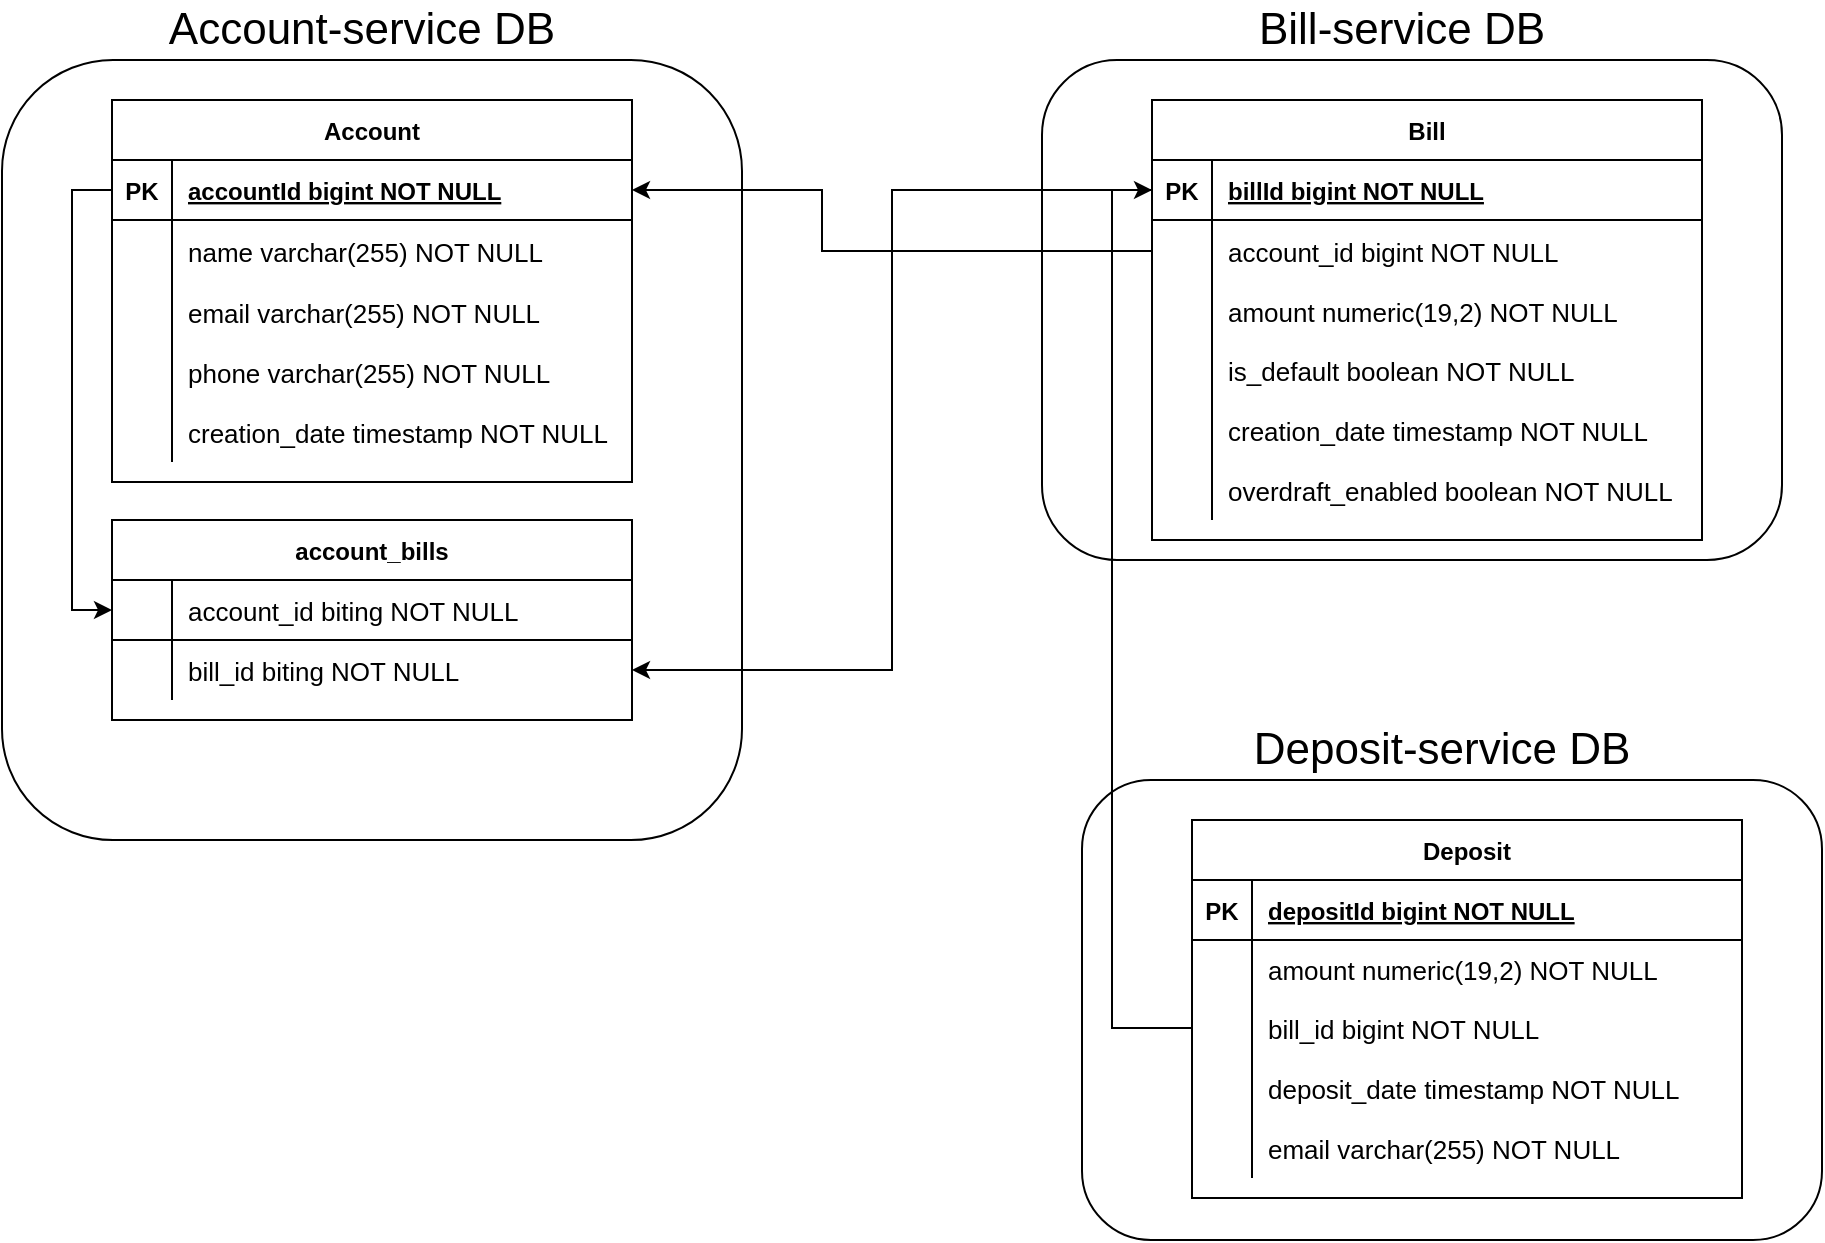<mxfile version="13.7.3" type="device"><diagram id="R2lEEEUBdFMjLlhIrx00" name="Page-1"><mxGraphModel dx="946" dy="662" grid="1" gridSize="10" guides="1" tooltips="1" connect="1" arrows="1" fold="1" page="1" pageScale="1" pageWidth="850" pageHeight="1100" math="0" shadow="0" extFonts="Permanent Marker^https://fonts.googleapis.com/css?family=Permanent+Marker"><root><mxCell id="0"/><mxCell id="1" parent="0"/><mxCell id="VL071i1AqDFCpZDAVw9u-1" value="" style="rounded=1;whiteSpace=wrap;html=1;" vertex="1" parent="1"><mxGeometry x="30" y="60" width="370" height="390" as="geometry"/></mxCell><object label="Account" email="email&#xa;test" id="C-vyLk0tnHw3VtMMgP7b-23"><mxCell style="shape=table;startSize=30;container=1;collapsible=1;childLayout=tableLayout;fixedRows=1;rowLines=0;fontStyle=1;align=center;resizeLast=1;" parent="1" vertex="1"><mxGeometry x="85" y="80" width="260" height="191" as="geometry"><mxRectangle x="85" y="80" width="80" height="30" as="alternateBounds"/></mxGeometry></mxCell></object><mxCell id="C-vyLk0tnHw3VtMMgP7b-24" value="" style="shape=partialRectangle;collapsible=0;dropTarget=0;pointerEvents=0;fillColor=none;points=[[0,0.5],[1,0.5]];portConstraint=eastwest;top=0;left=0;right=0;bottom=1;" parent="C-vyLk0tnHw3VtMMgP7b-23" vertex="1"><mxGeometry y="30" width="260" height="30" as="geometry"/></mxCell><mxCell id="C-vyLk0tnHw3VtMMgP7b-25" value="PK" style="shape=partialRectangle;overflow=hidden;connectable=0;fillColor=none;top=0;left=0;bottom=0;right=0;fontStyle=1;" parent="C-vyLk0tnHw3VtMMgP7b-24" vertex="1"><mxGeometry width="30" height="30" as="geometry"/></mxCell><mxCell id="C-vyLk0tnHw3VtMMgP7b-26" value="accountId bigint NOT NULL " style="shape=partialRectangle;overflow=hidden;connectable=0;fillColor=none;top=0;left=0;bottom=0;right=0;align=left;spacingLeft=6;fontStyle=5;" parent="C-vyLk0tnHw3VtMMgP7b-24" vertex="1"><mxGeometry x="30" width="230" height="30" as="geometry"/></mxCell><mxCell id="C-vyLk0tnHw3VtMMgP7b-27" value="" style="shape=partialRectangle;collapsible=0;dropTarget=0;pointerEvents=0;fillColor=none;points=[[0,0.5],[1,0.5]];portConstraint=eastwest;top=0;left=0;right=0;bottom=0;" parent="C-vyLk0tnHw3VtMMgP7b-23" vertex="1"><mxGeometry y="60" width="260" height="31" as="geometry"/></mxCell><mxCell id="C-vyLk0tnHw3VtMMgP7b-28" value="" style="shape=partialRectangle;overflow=hidden;connectable=0;fillColor=none;top=0;left=0;bottom=0;right=0;" parent="C-vyLk0tnHw3VtMMgP7b-27" vertex="1"><mxGeometry width="30" height="31" as="geometry"/></mxCell><mxCell id="C-vyLk0tnHw3VtMMgP7b-29" value="name varchar(255) NOT NULL" style="shape=partialRectangle;overflow=hidden;connectable=0;fillColor=none;top=0;left=0;bottom=0;right=0;align=left;spacingLeft=6;fontSize=13;" parent="C-vyLk0tnHw3VtMMgP7b-27" vertex="1"><mxGeometry x="30" width="230" height="31" as="geometry"/></mxCell><mxCell id="VL071i1AqDFCpZDAVw9u-31" style="shape=partialRectangle;collapsible=0;dropTarget=0;pointerEvents=0;fillColor=none;points=[[0,0.5],[1,0.5]];portConstraint=eastwest;top=0;left=0;right=0;bottom=0;" vertex="1" parent="C-vyLk0tnHw3VtMMgP7b-23"><mxGeometry y="91" width="260" height="30" as="geometry"/></mxCell><mxCell id="VL071i1AqDFCpZDAVw9u-32" style="shape=partialRectangle;overflow=hidden;connectable=0;fillColor=none;top=0;left=0;bottom=0;right=0;" vertex="1" parent="VL071i1AqDFCpZDAVw9u-31"><mxGeometry width="30" height="30" as="geometry"/></mxCell><mxCell id="VL071i1AqDFCpZDAVw9u-33" value="email varchar(255) NOT NULL" style="shape=partialRectangle;overflow=hidden;connectable=0;fillColor=none;top=0;left=0;bottom=0;right=0;align=left;spacingLeft=6;fontSize=13;" vertex="1" parent="VL071i1AqDFCpZDAVw9u-31"><mxGeometry x="30" width="230" height="30" as="geometry"/></mxCell><mxCell id="VL071i1AqDFCpZDAVw9u-34" style="shape=partialRectangle;collapsible=0;dropTarget=0;pointerEvents=0;fillColor=none;points=[[0,0.5],[1,0.5]];portConstraint=eastwest;top=0;left=0;right=0;bottom=0;" vertex="1" parent="C-vyLk0tnHw3VtMMgP7b-23"><mxGeometry y="121" width="260" height="30" as="geometry"/></mxCell><mxCell id="VL071i1AqDFCpZDAVw9u-35" style="shape=partialRectangle;overflow=hidden;connectable=0;fillColor=none;top=0;left=0;bottom=0;right=0;" vertex="1" parent="VL071i1AqDFCpZDAVw9u-34"><mxGeometry width="30" height="30" as="geometry"/></mxCell><mxCell id="VL071i1AqDFCpZDAVw9u-36" value="phone varchar(255) NOT NULL" style="shape=partialRectangle;overflow=hidden;connectable=0;fillColor=none;top=0;left=0;bottom=0;right=0;align=left;spacingLeft=6;fontSize=13;" vertex="1" parent="VL071i1AqDFCpZDAVw9u-34"><mxGeometry x="30" width="230" height="30" as="geometry"/></mxCell><mxCell id="VL071i1AqDFCpZDAVw9u-37" style="shape=partialRectangle;collapsible=0;dropTarget=0;pointerEvents=0;fillColor=none;points=[[0,0.5],[1,0.5]];portConstraint=eastwest;top=0;left=0;right=0;bottom=0;" vertex="1" parent="C-vyLk0tnHw3VtMMgP7b-23"><mxGeometry y="151" width="260" height="30" as="geometry"/></mxCell><mxCell id="VL071i1AqDFCpZDAVw9u-38" style="shape=partialRectangle;overflow=hidden;connectable=0;fillColor=none;top=0;left=0;bottom=0;right=0;" vertex="1" parent="VL071i1AqDFCpZDAVw9u-37"><mxGeometry width="30" height="30" as="geometry"/></mxCell><mxCell id="VL071i1AqDFCpZDAVw9u-39" value="creation_date timestamp NOT NULL" style="shape=partialRectangle;overflow=hidden;connectable=0;fillColor=none;top=0;left=0;bottom=0;right=0;align=left;spacingLeft=6;fontSize=13;" vertex="1" parent="VL071i1AqDFCpZDAVw9u-37"><mxGeometry x="30" width="230" height="30" as="geometry"/></mxCell><mxCell id="VL071i1AqDFCpZDAVw9u-17" value="&lt;font style=&quot;font-size: 22px&quot;&gt;Account-service DB&lt;/font&gt;" style="text;html=1;strokeColor=none;fillColor=none;align=center;verticalAlign=middle;whiteSpace=wrap;rounded=0;" vertex="1" parent="1"><mxGeometry x="85" y="30" width="250" height="30" as="geometry"/></mxCell><mxCell id="VL071i1AqDFCpZDAVw9u-3" value="account_bills" style="shape=table;startSize=30;container=1;collapsible=1;childLayout=tableLayout;fixedRows=1;rowLines=0;fontStyle=1;align=center;resizeLast=1;" vertex="1" parent="1"><mxGeometry x="85" y="290" width="260" height="100" as="geometry"/></mxCell><mxCell id="VL071i1AqDFCpZDAVw9u-4" value="" style="shape=partialRectangle;collapsible=0;dropTarget=0;pointerEvents=0;fillColor=none;points=[[0,0.5],[1,0.5]];portConstraint=eastwest;top=0;left=0;right=0;bottom=1;" vertex="1" parent="VL071i1AqDFCpZDAVw9u-3"><mxGeometry y="30" width="260" height="30" as="geometry"/></mxCell><mxCell id="VL071i1AqDFCpZDAVw9u-5" value="" style="shape=partialRectangle;overflow=hidden;connectable=0;fillColor=none;top=0;left=0;bottom=0;right=0;fontStyle=1;" vertex="1" parent="VL071i1AqDFCpZDAVw9u-4"><mxGeometry width="30" height="30" as="geometry"/></mxCell><mxCell id="VL071i1AqDFCpZDAVw9u-6" value="account_id biting NOT NULL" style="shape=partialRectangle;overflow=hidden;connectable=0;fillColor=none;top=0;left=0;bottom=0;right=0;align=left;spacingLeft=6;fontStyle=0;fontSize=13;" vertex="1" parent="VL071i1AqDFCpZDAVw9u-4"><mxGeometry x="30" width="230" height="30" as="geometry"/></mxCell><mxCell id="VL071i1AqDFCpZDAVw9u-7" value="" style="shape=partialRectangle;collapsible=0;dropTarget=0;pointerEvents=0;fillColor=none;points=[[0,0.5],[1,0.5]];portConstraint=eastwest;top=0;left=0;right=0;bottom=0;" vertex="1" parent="VL071i1AqDFCpZDAVw9u-3"><mxGeometry y="60" width="260" height="30" as="geometry"/></mxCell><mxCell id="VL071i1AqDFCpZDAVw9u-8" value="" style="shape=partialRectangle;overflow=hidden;connectable=0;fillColor=none;top=0;left=0;bottom=0;right=0;" vertex="1" parent="VL071i1AqDFCpZDAVw9u-7"><mxGeometry width="30" height="30" as="geometry"/></mxCell><mxCell id="VL071i1AqDFCpZDAVw9u-9" value="bill_id biting NOT NULL" style="shape=partialRectangle;overflow=hidden;connectable=0;fillColor=none;top=0;left=0;bottom=0;right=0;align=left;spacingLeft=6;fontSize=13;" vertex="1" parent="VL071i1AqDFCpZDAVw9u-7"><mxGeometry x="30" width="230" height="30" as="geometry"/></mxCell><mxCell id="VL071i1AqDFCpZDAVw9u-43" style="edgeStyle=orthogonalEdgeStyle;rounded=0;orthogonalLoop=1;jettySize=auto;html=1;exitX=0;exitY=0.5;exitDx=0;exitDy=0;entryX=0;entryY=0.5;entryDx=0;entryDy=0;fontSize=13;" edge="1" parent="1" source="C-vyLk0tnHw3VtMMgP7b-24" target="VL071i1AqDFCpZDAVw9u-4"><mxGeometry relative="1" as="geometry"/></mxCell><mxCell id="VL071i1AqDFCpZDAVw9u-44" value="" style="rounded=1;whiteSpace=wrap;html=1;" vertex="1" parent="1"><mxGeometry x="550" y="60" width="370" height="250" as="geometry"/></mxCell><mxCell id="VL071i1AqDFCpZDAVw9u-61" value="&lt;font style=&quot;font-size: 22px&quot;&gt;Bill-service DB&lt;/font&gt;" style="text;html=1;strokeColor=none;fillColor=none;align=center;verticalAlign=middle;whiteSpace=wrap;rounded=0;" vertex="1" parent="1"><mxGeometry x="605" y="30" width="250" height="30" as="geometry"/></mxCell><object label="Bill" email="email&#xa;test" id="VL071i1AqDFCpZDAVw9u-45"><mxCell style="shape=table;startSize=30;container=1;collapsible=1;childLayout=tableLayout;fixedRows=1;rowLines=0;fontStyle=1;align=center;resizeLast=1;" vertex="1" parent="1"><mxGeometry x="605" y="80" width="275" height="220" as="geometry"><mxRectangle x="85" y="80" width="80" height="30" as="alternateBounds"/></mxGeometry></mxCell></object><mxCell id="VL071i1AqDFCpZDAVw9u-46" value="" style="shape=partialRectangle;collapsible=0;dropTarget=0;pointerEvents=0;fillColor=none;points=[[0,0.5],[1,0.5]];portConstraint=eastwest;top=0;left=0;right=0;bottom=1;" vertex="1" parent="VL071i1AqDFCpZDAVw9u-45"><mxGeometry y="30" width="275" height="30" as="geometry"/></mxCell><mxCell id="VL071i1AqDFCpZDAVw9u-47" value="PK" style="shape=partialRectangle;overflow=hidden;connectable=0;fillColor=none;top=0;left=0;bottom=0;right=0;fontStyle=1;" vertex="1" parent="VL071i1AqDFCpZDAVw9u-46"><mxGeometry width="30" height="30" as="geometry"/></mxCell><mxCell id="VL071i1AqDFCpZDAVw9u-48" value="billId bigint NOT NULL " style="shape=partialRectangle;overflow=hidden;connectable=0;fillColor=none;top=0;left=0;bottom=0;right=0;align=left;spacingLeft=6;fontStyle=5;" vertex="1" parent="VL071i1AqDFCpZDAVw9u-46"><mxGeometry x="30" width="245" height="30" as="geometry"/></mxCell><mxCell id="VL071i1AqDFCpZDAVw9u-49" value="" style="shape=partialRectangle;collapsible=0;dropTarget=0;pointerEvents=0;fillColor=none;points=[[0,0.5],[1,0.5]];portConstraint=eastwest;top=0;left=0;right=0;bottom=0;" vertex="1" parent="VL071i1AqDFCpZDAVw9u-45"><mxGeometry y="60" width="275" height="31" as="geometry"/></mxCell><mxCell id="VL071i1AqDFCpZDAVw9u-50" value="" style="shape=partialRectangle;overflow=hidden;connectable=0;fillColor=none;top=0;left=0;bottom=0;right=0;" vertex="1" parent="VL071i1AqDFCpZDAVw9u-49"><mxGeometry width="30" height="31" as="geometry"/></mxCell><mxCell id="VL071i1AqDFCpZDAVw9u-51" value="account_id bigint NOT NULL" style="shape=partialRectangle;overflow=hidden;connectable=0;fillColor=none;top=0;left=0;bottom=0;right=0;align=left;spacingLeft=6;fontSize=13;" vertex="1" parent="VL071i1AqDFCpZDAVw9u-49"><mxGeometry x="30" width="245" height="31" as="geometry"/></mxCell><mxCell id="VL071i1AqDFCpZDAVw9u-52" style="shape=partialRectangle;collapsible=0;dropTarget=0;pointerEvents=0;fillColor=none;points=[[0,0.5],[1,0.5]];portConstraint=eastwest;top=0;left=0;right=0;bottom=0;" vertex="1" parent="VL071i1AqDFCpZDAVw9u-45"><mxGeometry y="91" width="275" height="29" as="geometry"/></mxCell><mxCell id="VL071i1AqDFCpZDAVw9u-53" style="shape=partialRectangle;overflow=hidden;connectable=0;fillColor=none;top=0;left=0;bottom=0;right=0;" vertex="1" parent="VL071i1AqDFCpZDAVw9u-52"><mxGeometry width="30" height="29" as="geometry"/></mxCell><mxCell id="VL071i1AqDFCpZDAVw9u-54" value="amount numeric(19,2) NOT NULL" style="shape=partialRectangle;overflow=hidden;connectable=0;fillColor=none;top=0;left=0;bottom=0;right=0;align=left;spacingLeft=6;fontSize=13;" vertex="1" parent="VL071i1AqDFCpZDAVw9u-52"><mxGeometry x="30" width="245" height="29" as="geometry"/></mxCell><mxCell id="VL071i1AqDFCpZDAVw9u-55" style="shape=partialRectangle;collapsible=0;dropTarget=0;pointerEvents=0;fillColor=none;points=[[0,0.5],[1,0.5]];portConstraint=eastwest;top=0;left=0;right=0;bottom=0;" vertex="1" parent="VL071i1AqDFCpZDAVw9u-45"><mxGeometry y="120" width="275" height="30" as="geometry"/></mxCell><mxCell id="VL071i1AqDFCpZDAVw9u-56" style="shape=partialRectangle;overflow=hidden;connectable=0;fillColor=none;top=0;left=0;bottom=0;right=0;" vertex="1" parent="VL071i1AqDFCpZDAVw9u-55"><mxGeometry width="30" height="30" as="geometry"/></mxCell><mxCell id="VL071i1AqDFCpZDAVw9u-57" value="is_default boolean NOT NULL" style="shape=partialRectangle;overflow=hidden;connectable=0;fillColor=none;top=0;left=0;bottom=0;right=0;align=left;spacingLeft=6;fontSize=13;" vertex="1" parent="VL071i1AqDFCpZDAVw9u-55"><mxGeometry x="30" width="245" height="30" as="geometry"/></mxCell><mxCell id="VL071i1AqDFCpZDAVw9u-58" style="shape=partialRectangle;collapsible=0;dropTarget=0;pointerEvents=0;fillColor=none;points=[[0,0.5],[1,0.5]];portConstraint=eastwest;top=0;left=0;right=0;bottom=0;" vertex="1" parent="VL071i1AqDFCpZDAVw9u-45"><mxGeometry y="150" width="275" height="30" as="geometry"/></mxCell><mxCell id="VL071i1AqDFCpZDAVw9u-59" style="shape=partialRectangle;overflow=hidden;connectable=0;fillColor=none;top=0;left=0;bottom=0;right=0;" vertex="1" parent="VL071i1AqDFCpZDAVw9u-58"><mxGeometry width="30" height="30" as="geometry"/></mxCell><mxCell id="VL071i1AqDFCpZDAVw9u-60" value="creation_date timestamp NOT NULL" style="shape=partialRectangle;overflow=hidden;connectable=0;fillColor=none;top=0;left=0;bottom=0;right=0;align=left;spacingLeft=6;fontSize=13;" vertex="1" parent="VL071i1AqDFCpZDAVw9u-58"><mxGeometry x="30" width="245" height="30" as="geometry"/></mxCell><mxCell id="VL071i1AqDFCpZDAVw9u-70" style="shape=partialRectangle;collapsible=0;dropTarget=0;pointerEvents=0;fillColor=none;points=[[0,0.5],[1,0.5]];portConstraint=eastwest;top=0;left=0;right=0;bottom=0;" vertex="1" parent="VL071i1AqDFCpZDAVw9u-45"><mxGeometry y="180" width="275" height="30" as="geometry"/></mxCell><mxCell id="VL071i1AqDFCpZDAVw9u-71" style="shape=partialRectangle;overflow=hidden;connectable=0;fillColor=none;top=0;left=0;bottom=0;right=0;" vertex="1" parent="VL071i1AqDFCpZDAVw9u-70"><mxGeometry width="30" height="30" as="geometry"/></mxCell><mxCell id="VL071i1AqDFCpZDAVw9u-72" value="overdraft_enabled boolean NOT NULL" style="shape=partialRectangle;overflow=hidden;connectable=0;fillColor=none;top=0;left=0;bottom=0;right=0;align=left;spacingLeft=6;fontSize=13;" vertex="1" parent="VL071i1AqDFCpZDAVw9u-70"><mxGeometry x="30" width="245" height="30" as="geometry"/></mxCell><mxCell id="VL071i1AqDFCpZDAVw9u-73" style="edgeStyle=orthogonalEdgeStyle;rounded=0;orthogonalLoop=1;jettySize=auto;html=1;exitX=0;exitY=0.5;exitDx=0;exitDy=0;entryX=1;entryY=0.5;entryDx=0;entryDy=0;fontSize=13;" edge="1" parent="1" source="VL071i1AqDFCpZDAVw9u-49" target="C-vyLk0tnHw3VtMMgP7b-24"><mxGeometry relative="1" as="geometry"><Array as="points"><mxPoint x="440" y="156"/><mxPoint x="440" y="125"/></Array></mxGeometry></mxCell><mxCell id="VL071i1AqDFCpZDAVw9u-79" style="edgeStyle=orthogonalEdgeStyle;rounded=0;orthogonalLoop=1;jettySize=auto;html=1;exitX=0;exitY=0.5;exitDx=0;exitDy=0;entryX=1;entryY=0.5;entryDx=0;entryDy=0;fontSize=13;" edge="1" parent="1" source="VL071i1AqDFCpZDAVw9u-46" target="VL071i1AqDFCpZDAVw9u-7"><mxGeometry relative="1" as="geometry"/></mxCell><mxCell id="VL071i1AqDFCpZDAVw9u-80" value="" style="rounded=1;whiteSpace=wrap;html=1;" vertex="1" parent="1"><mxGeometry x="570" y="420" width="370" height="230" as="geometry"/></mxCell><mxCell id="VL071i1AqDFCpZDAVw9u-81" value="&lt;font style=&quot;font-size: 22px&quot;&gt;Deposit-service DB&lt;/font&gt;" style="text;html=1;strokeColor=none;fillColor=none;align=center;verticalAlign=middle;whiteSpace=wrap;rounded=0;" vertex="1" parent="1"><mxGeometry x="625" y="390" width="250" height="30" as="geometry"/></mxCell><object label="Deposit" email="email&#xa;test" id="VL071i1AqDFCpZDAVw9u-82"><mxCell style="shape=table;startSize=30;container=1;collapsible=1;childLayout=tableLayout;fixedRows=1;rowLines=0;fontStyle=1;align=center;resizeLast=1;" vertex="1" parent="1"><mxGeometry x="625" y="440" width="275" height="189" as="geometry"><mxRectangle x="85" y="80" width="80" height="30" as="alternateBounds"/></mxGeometry></mxCell></object><mxCell id="VL071i1AqDFCpZDAVw9u-83" value="" style="shape=partialRectangle;collapsible=0;dropTarget=0;pointerEvents=0;fillColor=none;points=[[0,0.5],[1,0.5]];portConstraint=eastwest;top=0;left=0;right=0;bottom=1;" vertex="1" parent="VL071i1AqDFCpZDAVw9u-82"><mxGeometry y="30" width="275" height="30" as="geometry"/></mxCell><mxCell id="VL071i1AqDFCpZDAVw9u-84" value="PK" style="shape=partialRectangle;overflow=hidden;connectable=0;fillColor=none;top=0;left=0;bottom=0;right=0;fontStyle=1;" vertex="1" parent="VL071i1AqDFCpZDAVw9u-83"><mxGeometry width="30" height="30" as="geometry"/></mxCell><mxCell id="VL071i1AqDFCpZDAVw9u-85" value="depositId bigint NOT NULL " style="shape=partialRectangle;overflow=hidden;connectable=0;fillColor=none;top=0;left=0;bottom=0;right=0;align=left;spacingLeft=6;fontStyle=5;" vertex="1" parent="VL071i1AqDFCpZDAVw9u-83"><mxGeometry x="30" width="245" height="30" as="geometry"/></mxCell><mxCell id="VL071i1AqDFCpZDAVw9u-89" style="shape=partialRectangle;collapsible=0;dropTarget=0;pointerEvents=0;fillColor=none;points=[[0,0.5],[1,0.5]];portConstraint=eastwest;top=0;left=0;right=0;bottom=0;" vertex="1" parent="VL071i1AqDFCpZDAVw9u-82"><mxGeometry y="60" width="275" height="29" as="geometry"/></mxCell><mxCell id="VL071i1AqDFCpZDAVw9u-90" style="shape=partialRectangle;overflow=hidden;connectable=0;fillColor=none;top=0;left=0;bottom=0;right=0;" vertex="1" parent="VL071i1AqDFCpZDAVw9u-89"><mxGeometry width="30" height="29" as="geometry"/></mxCell><mxCell id="VL071i1AqDFCpZDAVw9u-91" value="amount numeric(19,2) NOT NULL" style="shape=partialRectangle;overflow=hidden;connectable=0;fillColor=none;top=0;left=0;bottom=0;right=0;align=left;spacingLeft=6;fontSize=13;" vertex="1" parent="VL071i1AqDFCpZDAVw9u-89"><mxGeometry x="30" width="245" height="29" as="geometry"/></mxCell><mxCell id="VL071i1AqDFCpZDAVw9u-92" style="shape=partialRectangle;collapsible=0;dropTarget=0;pointerEvents=0;fillColor=none;points=[[0,0.5],[1,0.5]];portConstraint=eastwest;top=0;left=0;right=0;bottom=0;" vertex="1" parent="VL071i1AqDFCpZDAVw9u-82"><mxGeometry y="89" width="275" height="30" as="geometry"/></mxCell><mxCell id="VL071i1AqDFCpZDAVw9u-93" style="shape=partialRectangle;overflow=hidden;connectable=0;fillColor=none;top=0;left=0;bottom=0;right=0;" vertex="1" parent="VL071i1AqDFCpZDAVw9u-92"><mxGeometry width="30" height="30" as="geometry"/></mxCell><mxCell id="VL071i1AqDFCpZDAVw9u-94" value="bill_id bigint NOT NULL" style="shape=partialRectangle;overflow=hidden;connectable=0;fillColor=none;top=0;left=0;bottom=0;right=0;align=left;spacingLeft=6;fontSize=13;" vertex="1" parent="VL071i1AqDFCpZDAVw9u-92"><mxGeometry x="30" width="245" height="30" as="geometry"/></mxCell><mxCell id="VL071i1AqDFCpZDAVw9u-95" style="shape=partialRectangle;collapsible=0;dropTarget=0;pointerEvents=0;fillColor=none;points=[[0,0.5],[1,0.5]];portConstraint=eastwest;top=0;left=0;right=0;bottom=0;" vertex="1" parent="VL071i1AqDFCpZDAVw9u-82"><mxGeometry y="119" width="275" height="30" as="geometry"/></mxCell><mxCell id="VL071i1AqDFCpZDAVw9u-96" style="shape=partialRectangle;overflow=hidden;connectable=0;fillColor=none;top=0;left=0;bottom=0;right=0;" vertex="1" parent="VL071i1AqDFCpZDAVw9u-95"><mxGeometry width="30" height="30" as="geometry"/></mxCell><mxCell id="VL071i1AqDFCpZDAVw9u-97" value="deposit_date timestamp NOT NULL" style="shape=partialRectangle;overflow=hidden;connectable=0;fillColor=none;top=0;left=0;bottom=0;right=0;align=left;spacingLeft=6;fontSize=13;" vertex="1" parent="VL071i1AqDFCpZDAVw9u-95"><mxGeometry x="30" width="245" height="30" as="geometry"/></mxCell><mxCell id="VL071i1AqDFCpZDAVw9u-98" style="shape=partialRectangle;collapsible=0;dropTarget=0;pointerEvents=0;fillColor=none;points=[[0,0.5],[1,0.5]];portConstraint=eastwest;top=0;left=0;right=0;bottom=0;" vertex="1" parent="VL071i1AqDFCpZDAVw9u-82"><mxGeometry y="149" width="275" height="30" as="geometry"/></mxCell><mxCell id="VL071i1AqDFCpZDAVw9u-99" style="shape=partialRectangle;overflow=hidden;connectable=0;fillColor=none;top=0;left=0;bottom=0;right=0;" vertex="1" parent="VL071i1AqDFCpZDAVw9u-98"><mxGeometry width="30" height="30" as="geometry"/></mxCell><mxCell id="VL071i1AqDFCpZDAVw9u-100" value="email varchar(255) NOT NULL" style="shape=partialRectangle;overflow=hidden;connectable=0;fillColor=none;top=0;left=0;bottom=0;right=0;align=left;spacingLeft=6;fontSize=13;" vertex="1" parent="VL071i1AqDFCpZDAVw9u-98"><mxGeometry x="30" width="245" height="30" as="geometry"/></mxCell><mxCell id="VL071i1AqDFCpZDAVw9u-102" style="edgeStyle=orthogonalEdgeStyle;rounded=0;orthogonalLoop=1;jettySize=auto;html=1;exitX=0;exitY=0.5;exitDx=0;exitDy=0;entryX=0;entryY=0.5;entryDx=0;entryDy=0;fontSize=13;" edge="1" parent="1" source="VL071i1AqDFCpZDAVw9u-92" target="VL071i1AqDFCpZDAVw9u-46"><mxGeometry relative="1" as="geometry"/></mxCell></root></mxGraphModel></diagram></mxfile>